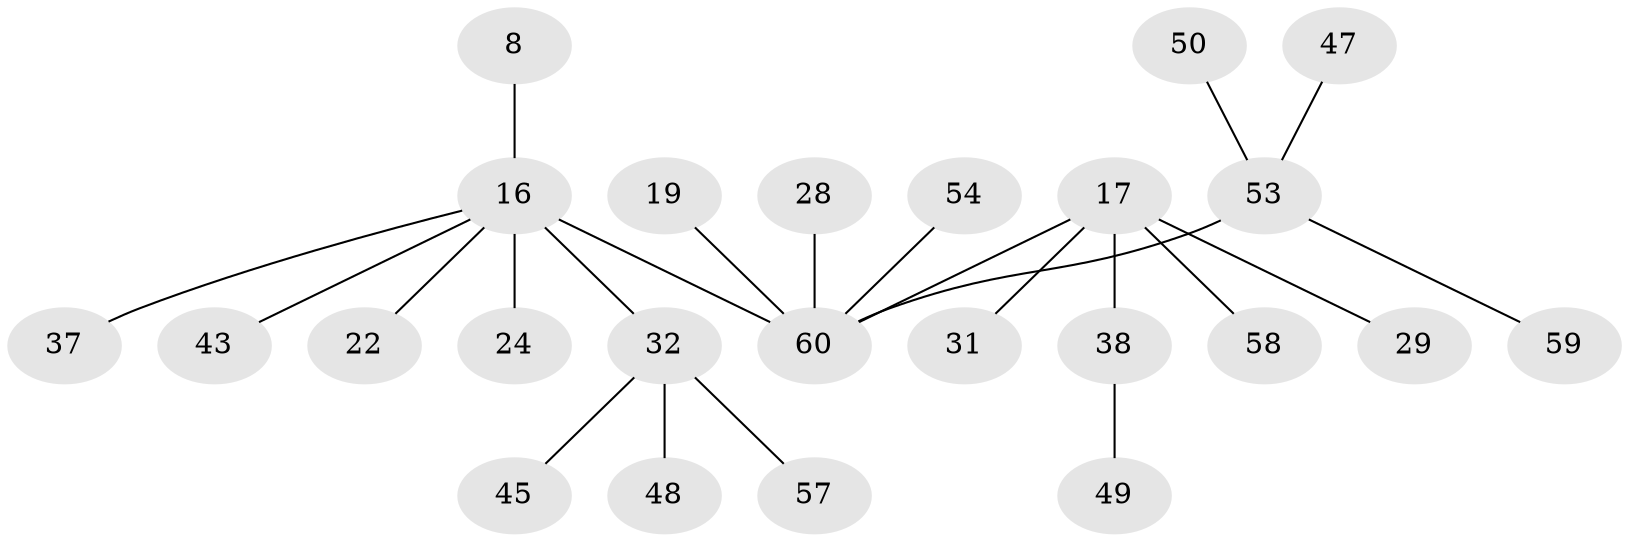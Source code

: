 // original degree distribution, {3: 0.13333333333333333, 7: 0.016666666666666666, 6: 0.03333333333333333, 4: 0.06666666666666667, 5: 0.03333333333333333, 1: 0.48333333333333334, 2: 0.23333333333333334}
// Generated by graph-tools (version 1.1) at 2025/45/03/04/25 21:45:37]
// undirected, 24 vertices, 23 edges
graph export_dot {
graph [start="1"]
  node [color=gray90,style=filled];
  8;
  16 [super="+2+4+10"];
  17;
  19;
  22 [super="+13"];
  24;
  28;
  29;
  31;
  32 [super="+11"];
  37;
  38 [super="+33"];
  43;
  45;
  47;
  48;
  49;
  50;
  53 [super="+34+27+21"];
  54;
  57 [super="+41"];
  58 [super="+52"];
  59 [super="+56"];
  60 [super="+39+55+36"];
  8 -- 16;
  16 -- 37;
  16 -- 24;
  16 -- 43;
  16 -- 32 [weight=2];
  16 -- 22;
  16 -- 60 [weight=2];
  17 -- 29;
  17 -- 31;
  17 -- 38 [weight=2];
  17 -- 58;
  17 -- 60;
  19 -- 60;
  28 -- 60;
  32 -- 45;
  32 -- 48;
  32 -- 57;
  38 -- 49;
  47 -- 53;
  50 -- 53;
  53 -- 60 [weight=2];
  53 -- 59;
  54 -- 60;
}
